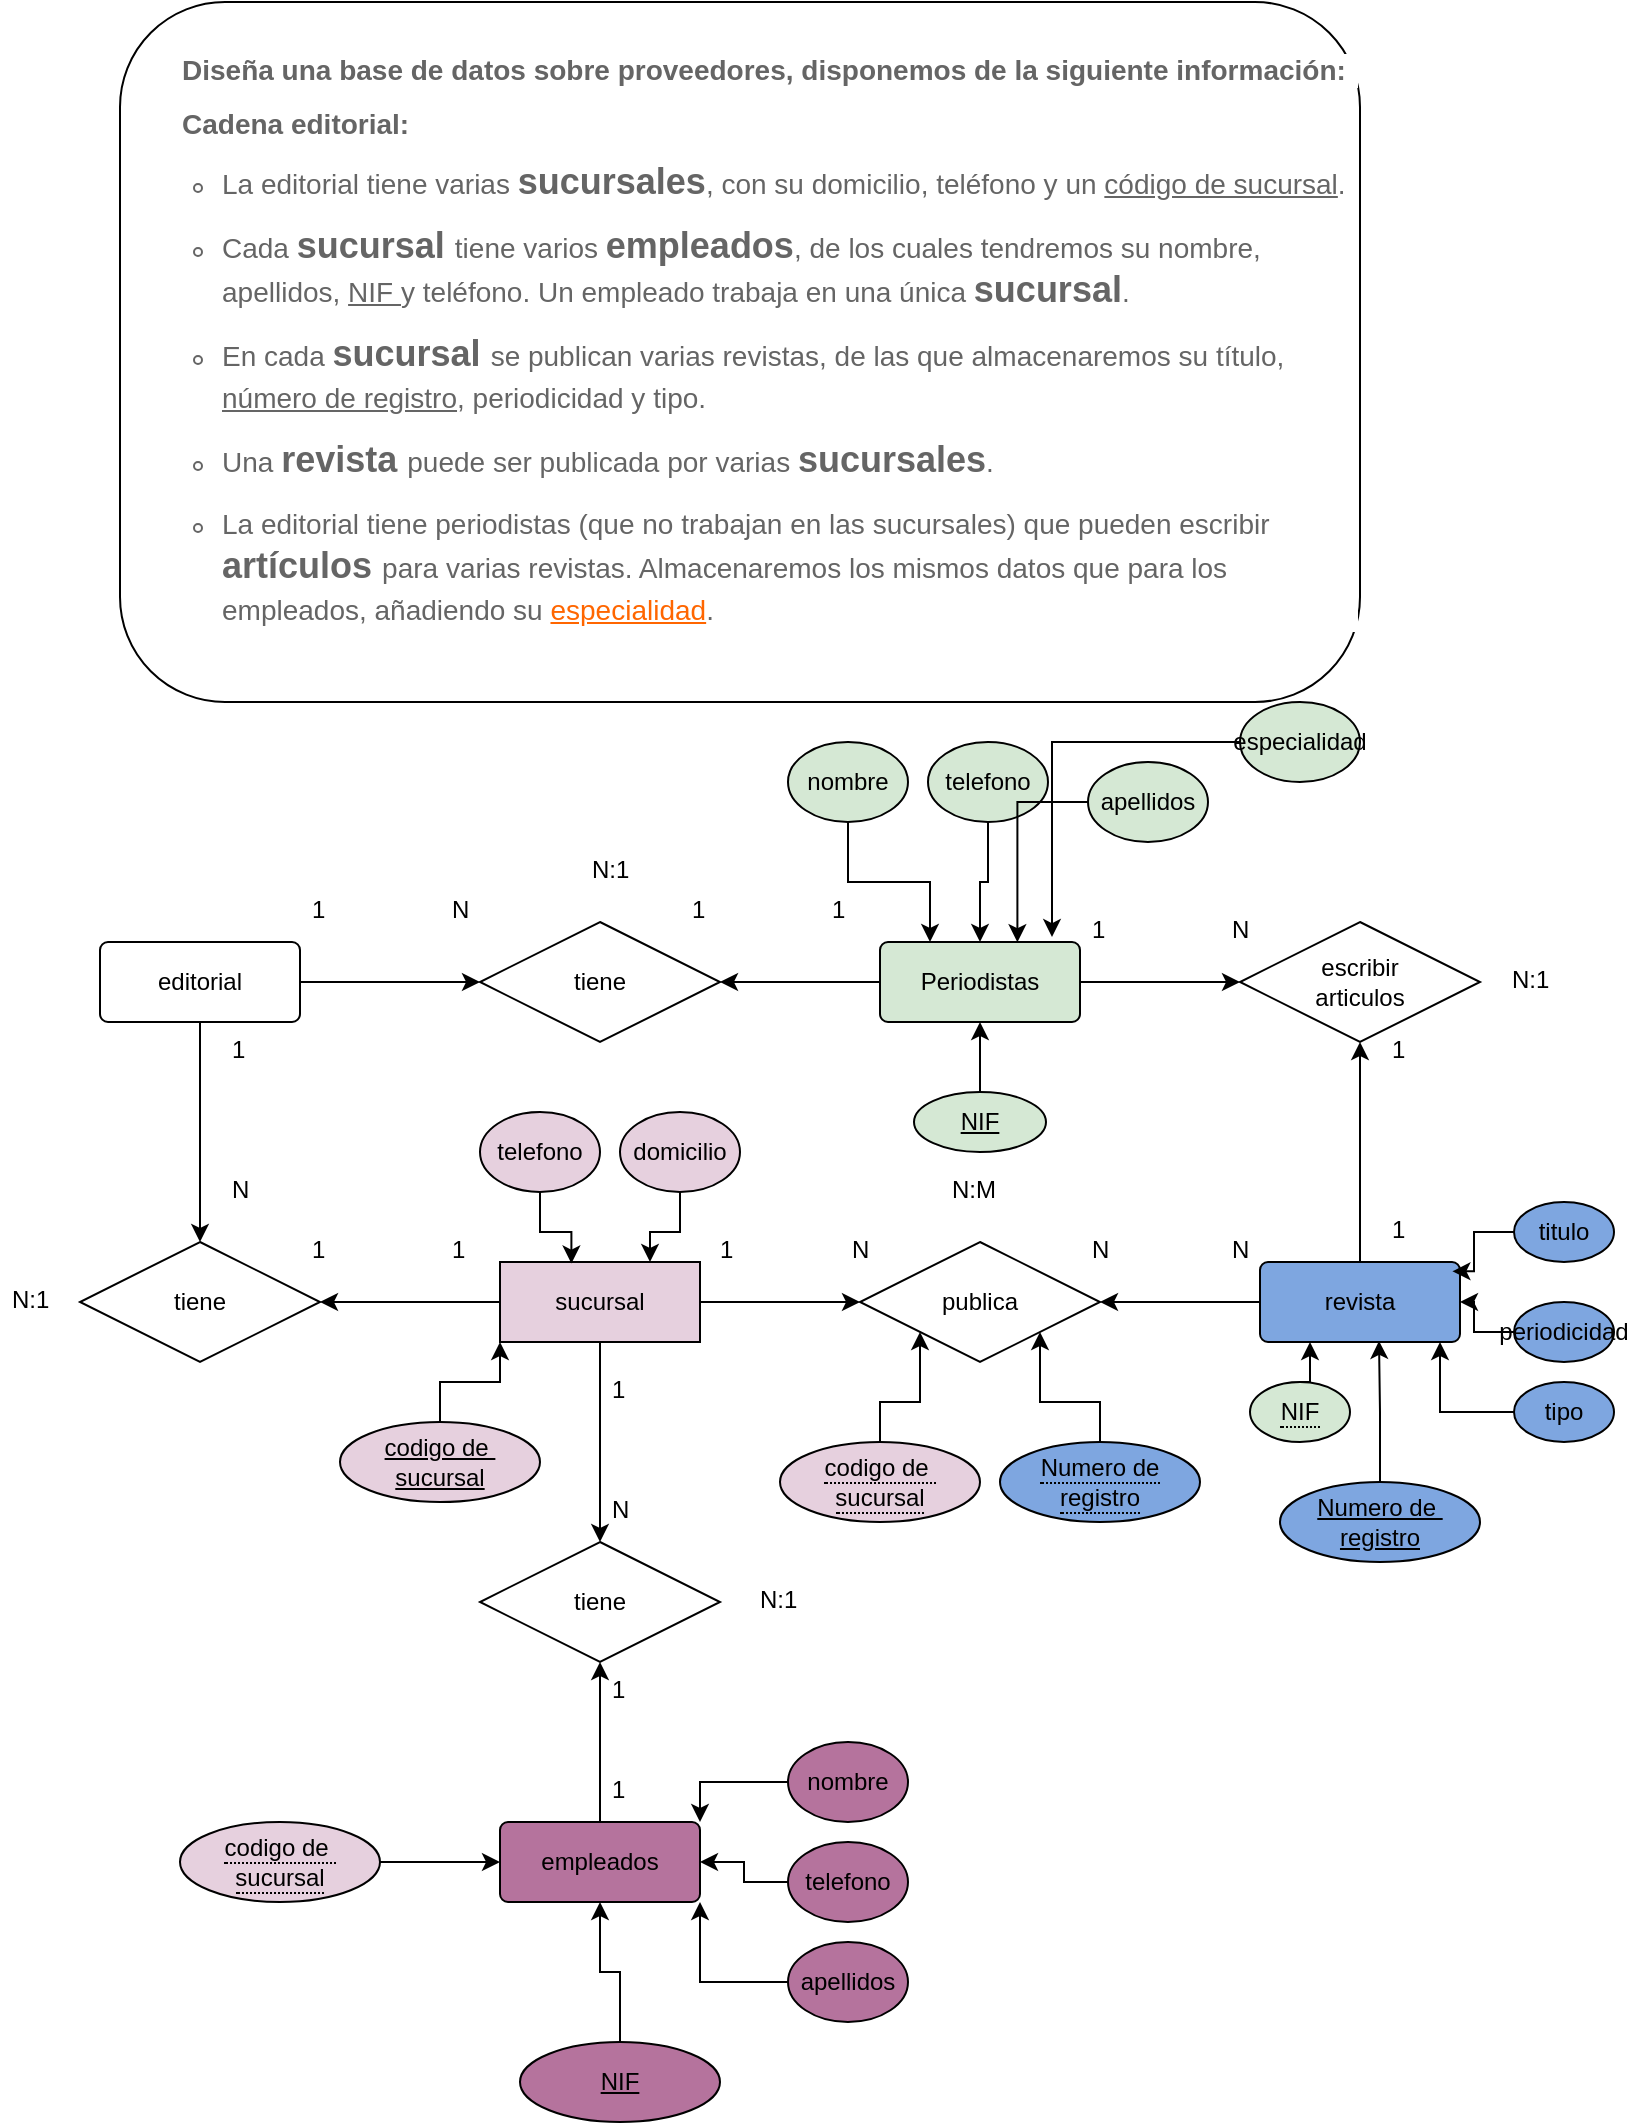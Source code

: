 <mxfile version="21.7.5" type="github">
  <diagram name="Page-1" id="VIYhORaKEfhmIQVhgsaw">
    <mxGraphModel dx="1247" dy="659" grid="1" gridSize="10" guides="1" tooltips="1" connect="1" arrows="1" fold="1" page="1" pageScale="1" pageWidth="827" pageHeight="1169" math="0" shadow="0">
      <root>
        <mxCell id="0" />
        <mxCell id="1" parent="0" />
        <mxCell id="52c86dPeq3qlj9z_Wnzl-1" value="&lt;p style=&quot;margin: 0px 0px 10px 30px; color: rgb(101, 101, 101); font-family: &amp;quot;Source Sans 3&amp;quot;, sans-serif; text-align: left; background-color: rgb(255, 255, 255); font-size: 14px;&quot; dir=&quot;ltr&quot;&gt;&lt;strong&gt;Diseña una base de datos sobre proveedores, disponemos de la siguiente información:&lt;/strong&gt;&lt;/p&gt;&lt;p style=&quot;margin: 0px 0px 10px 30px; color: rgb(101, 101, 101); font-family: &amp;quot;Source Sans 3&amp;quot;, sans-serif; text-align: left; background-color: rgb(255, 255, 255); font-size: 14px;&quot; dir=&quot;ltr&quot;&gt;&lt;/p&gt;&lt;p style=&quot;margin: 0px 0px 10px 30px; color: rgb(101, 101, 101); font-family: &amp;quot;Source Sans 3&amp;quot;, sans-serif; text-align: left; background-color: rgb(255, 255, 255); font-size: 14px;&quot; dir=&quot;ltr&quot;&gt;&lt;strong&gt;Cadena editorial:&lt;/strong&gt;&lt;/p&gt;&lt;ul style=&quot;padding: 0px; margin: 0px 0px 10px 25px; color: rgb(101, 101, 101); font-family: &amp;quot;Source Sans 3&amp;quot;, sans-serif; text-align: left; background-color: rgb(255, 255, 255);&quot; id=&quot;yui_3_17_2_1_1695168816416_113&quot;&gt;&lt;li style=&quot;line-height: 20px; list-style-type: none;&quot; id=&quot;yui_3_17_2_1_1695168816416_112&quot;&gt;&lt;ul style=&quot;padding: 0px; margin: 0px 0px 0px 25px;&quot; id=&quot;yui_3_17_2_1_1695168816416_111&quot;&gt;&lt;li style=&quot;line-height: 20px;&quot; aria-level=&quot;1&quot; dir=&quot;ltr&quot;&gt;&lt;p style=&quot;margin: 0px 0px 10px;&quot; role=&quot;presentation&quot; dir=&quot;ltr&quot;&gt;&lt;span style=&quot;font-size: 14px;&quot;&gt;La editorial tiene varias &lt;/span&gt;&lt;b style=&quot;&quot;&gt;&lt;font style=&quot;font-size: 18px;&quot;&gt;sucursales&lt;/font&gt;&lt;/b&gt;&lt;span style=&quot;font-size: 14px;&quot;&gt;, con su domicilio, teléfono y un &lt;u&gt;código de sucursal&lt;/u&gt;.&lt;/span&gt;&lt;/p&gt;&lt;/li&gt;&lt;li style=&quot;line-height: 20px;&quot; aria-level=&quot;1&quot; dir=&quot;ltr&quot;&gt;&lt;p style=&quot;margin: 0px 0px 10px;&quot; role=&quot;presentation&quot; dir=&quot;ltr&quot;&gt;&lt;span style=&quot;font-size: 14px;&quot;&gt;Cada &lt;/span&gt;&lt;font style=&quot;font-size: 18px;&quot;&gt;&lt;b&gt;sucursal&lt;/b&gt; &lt;/font&gt;&lt;span style=&quot;font-size: 14px;&quot;&gt;tiene varios &lt;/span&gt;&lt;b style=&quot;&quot;&gt;&lt;font style=&quot;font-size: 18px;&quot;&gt;empleados&lt;/font&gt;&lt;/b&gt;&lt;span style=&quot;font-size: 14px;&quot;&gt;, de los cuales tendremos su nombre, apellidos, &lt;u&gt;NIF &lt;/u&gt;y teléfono. Un empleado trabaja en una única &lt;/span&gt;&lt;font style=&quot;font-size: 18px;&quot;&gt;&lt;b&gt;sucursal&lt;/b&gt;&lt;/font&gt;&lt;span style=&quot;font-size: 14px;&quot;&gt;.&lt;/span&gt;&lt;/p&gt;&lt;/li&gt;&lt;li style=&quot;line-height: 20px;&quot; aria-level=&quot;1&quot; dir=&quot;ltr&quot;&gt;&lt;p style=&quot;margin: 0px 0px 10px;&quot; role=&quot;presentation&quot; dir=&quot;ltr&quot;&gt;&lt;span style=&quot;font-size: 14px;&quot;&gt;En cada &lt;/span&gt;&lt;font style=&quot;font-size: 18px;&quot;&gt;&lt;b&gt;sucursal &lt;/b&gt;&lt;/font&gt;&lt;span style=&quot;font-size: 14px;&quot;&gt;se publican varias revistas, de las que almacenaremos su título, &lt;u&gt;número de registro&lt;/u&gt;, periodicidad y tipo.&lt;/span&gt;&lt;/p&gt;&lt;/li&gt;&lt;li style=&quot;line-height: 20px;&quot; aria-level=&quot;1&quot; dir=&quot;ltr&quot;&gt;&lt;p style=&quot;margin: 0px 0px 10px;&quot; role=&quot;presentation&quot; dir=&quot;ltr&quot;&gt;&lt;span style=&quot;font-size: 14px;&quot;&gt;Una &lt;/span&gt;&lt;b style=&quot;&quot;&gt;&lt;font style=&quot;font-size: 18px;&quot;&gt;revista &lt;/font&gt;&lt;/b&gt;&lt;span style=&quot;font-size: 14px;&quot;&gt;puede ser publicada por varias &lt;/span&gt;&lt;font style=&quot;font-size: 18px;&quot;&gt;&lt;b&gt;sucursales&lt;/b&gt;&lt;/font&gt;&lt;span style=&quot;font-size: 14px;&quot;&gt;.&lt;/span&gt;&lt;/p&gt;&lt;/li&gt;&lt;li style=&quot;line-height: 20px;&quot; id=&quot;yui_3_17_2_1_1695168816416_123&quot; aria-level=&quot;1&quot; dir=&quot;ltr&quot;&gt;&lt;p style=&quot;margin: 0px 0px 10px;&quot; id=&quot;yui_3_17_2_1_1695168816416_122&quot; role=&quot;presentation&quot; dir=&quot;ltr&quot;&gt;&lt;span style=&quot;font-size: 14px;&quot;&gt;La editorial tiene periodistas (que no trabajan en las sucursales) que pueden escribir &lt;/span&gt;&lt;b style=&quot;&quot;&gt;&lt;font style=&quot;font-size: 18px;&quot;&gt;artículos &lt;/font&gt;&lt;/b&gt;&lt;span style=&quot;font-size: 14px;&quot;&gt;para varias revistas. Almacenaremos los mismos datos que para los empleados, añadiendo su&amp;nbsp;&lt;/span&gt;&lt;a style=&quot;font-size: 14px; color: rgb(255, 102, 0);&quot; href=&quot;http://187.217.4.141/~edc/moodle/mod/choice/view.php?id=5516&quot; title=&quot;Especialidad&quot; class=&quot;autolink&quot;&gt;especialidad&lt;/a&gt;&lt;span style=&quot;font-size: 14px;&quot;&gt;.&lt;/span&gt;&lt;/p&gt;&lt;/li&gt;&lt;/ul&gt;&lt;/li&gt;&lt;/ul&gt;" style="rounded=1;whiteSpace=wrap;html=1;" vertex="1" parent="1">
          <mxGeometry x="80" y="10" width="620" height="350" as="geometry" />
        </mxCell>
        <mxCell id="52c86dPeq3qlj9z_Wnzl-6" style="edgeStyle=orthogonalEdgeStyle;rounded=0;orthogonalLoop=1;jettySize=auto;html=1;entryX=0.5;entryY=0;entryDx=0;entryDy=0;" edge="1" parent="1" source="52c86dPeq3qlj9z_Wnzl-2" target="52c86dPeq3qlj9z_Wnzl-5">
          <mxGeometry relative="1" as="geometry" />
        </mxCell>
        <mxCell id="52c86dPeq3qlj9z_Wnzl-17" style="edgeStyle=orthogonalEdgeStyle;rounded=0;orthogonalLoop=1;jettySize=auto;html=1;entryX=0;entryY=0.5;entryDx=0;entryDy=0;" edge="1" parent="1" source="52c86dPeq3qlj9z_Wnzl-2" target="52c86dPeq3qlj9z_Wnzl-16">
          <mxGeometry relative="1" as="geometry" />
        </mxCell>
        <mxCell id="52c86dPeq3qlj9z_Wnzl-37" style="edgeStyle=orthogonalEdgeStyle;rounded=0;orthogonalLoop=1;jettySize=auto;html=1;entryX=1;entryY=0.5;entryDx=0;entryDy=0;" edge="1" parent="1" source="52c86dPeq3qlj9z_Wnzl-2" target="52c86dPeq3qlj9z_Wnzl-28">
          <mxGeometry relative="1" as="geometry" />
        </mxCell>
        <mxCell id="52c86dPeq3qlj9z_Wnzl-2" value="sucursal" style="whiteSpace=wrap;html=1;align=center;fillColor=#E6D0DE;" vertex="1" parent="1">
          <mxGeometry x="270" y="640" width="100" height="40" as="geometry" />
        </mxCell>
        <mxCell id="52c86dPeq3qlj9z_Wnzl-20" style="edgeStyle=orthogonalEdgeStyle;rounded=0;orthogonalLoop=1;jettySize=auto;html=1;entryX=1;entryY=0.5;entryDx=0;entryDy=0;" edge="1" parent="1" source="52c86dPeq3qlj9z_Wnzl-3" target="52c86dPeq3qlj9z_Wnzl-16">
          <mxGeometry relative="1" as="geometry" />
        </mxCell>
        <mxCell id="52c86dPeq3qlj9z_Wnzl-76" style="edgeStyle=orthogonalEdgeStyle;rounded=0;orthogonalLoop=1;jettySize=auto;html=1;entryX=0.5;entryY=1;entryDx=0;entryDy=0;" edge="1" parent="1" source="52c86dPeq3qlj9z_Wnzl-3" target="52c86dPeq3qlj9z_Wnzl-74">
          <mxGeometry relative="1" as="geometry" />
        </mxCell>
        <mxCell id="52c86dPeq3qlj9z_Wnzl-3" value="revista" style="rounded=1;arcSize=10;whiteSpace=wrap;html=1;align=center;fillColor=#7EA6E0;" vertex="1" parent="1">
          <mxGeometry x="650" y="640" width="100" height="40" as="geometry" />
        </mxCell>
        <mxCell id="52c86dPeq3qlj9z_Wnzl-14" style="edgeStyle=orthogonalEdgeStyle;rounded=0;orthogonalLoop=1;jettySize=auto;html=1;entryX=0.5;entryY=1;entryDx=0;entryDy=0;" edge="1" parent="1" source="52c86dPeq3qlj9z_Wnzl-4" target="52c86dPeq3qlj9z_Wnzl-5">
          <mxGeometry relative="1" as="geometry" />
        </mxCell>
        <mxCell id="52c86dPeq3qlj9z_Wnzl-4" value="empleados" style="rounded=1;arcSize=10;whiteSpace=wrap;html=1;align=center;fillColor=#B5739D;" vertex="1" parent="1">
          <mxGeometry x="270" y="920" width="100" height="40" as="geometry" />
        </mxCell>
        <mxCell id="52c86dPeq3qlj9z_Wnzl-5" value="tiene" style="shape=rhombus;perimeter=rhombusPerimeter;whiteSpace=wrap;html=1;align=center;" vertex="1" parent="1">
          <mxGeometry x="260" y="780" width="120" height="60" as="geometry" />
        </mxCell>
        <mxCell id="52c86dPeq3qlj9z_Wnzl-7" value="1" style="text;strokeColor=none;fillColor=none;spacingLeft=4;spacingRight=4;overflow=hidden;rotatable=0;points=[[0,0.5],[1,0.5]];portConstraint=eastwest;fontSize=12;whiteSpace=wrap;html=1;" vertex="1" parent="1">
          <mxGeometry x="320" y="890" width="40" height="30" as="geometry" />
        </mxCell>
        <mxCell id="52c86dPeq3qlj9z_Wnzl-8" value="N" style="text;strokeColor=none;fillColor=none;spacingLeft=4;spacingRight=4;overflow=hidden;rotatable=0;points=[[0,0.5],[1,0.5]];portConstraint=eastwest;fontSize=12;whiteSpace=wrap;html=1;" vertex="1" parent="1">
          <mxGeometry x="320" y="750" width="40" height="30" as="geometry" />
        </mxCell>
        <mxCell id="52c86dPeq3qlj9z_Wnzl-10" value="1" style="text;strokeColor=none;fillColor=none;spacingLeft=4;spacingRight=4;overflow=hidden;rotatable=0;points=[[0,0.5],[1,0.5]];portConstraint=eastwest;fontSize=12;whiteSpace=wrap;html=1;" vertex="1" parent="1">
          <mxGeometry x="320" y="690" width="40" height="30" as="geometry" />
        </mxCell>
        <mxCell id="52c86dPeq3qlj9z_Wnzl-11" value="N" style="text;strokeColor=none;fillColor=none;spacingLeft=4;spacingRight=4;overflow=hidden;rotatable=0;points=[[0,0.5],[1,0.5]];portConstraint=eastwest;fontSize=12;whiteSpace=wrap;html=1;" vertex="1" parent="1">
          <mxGeometry x="560" y="620" width="40" height="30" as="geometry" />
        </mxCell>
        <mxCell id="52c86dPeq3qlj9z_Wnzl-13" value="1" style="text;strokeColor=none;fillColor=none;spacingLeft=4;spacingRight=4;overflow=hidden;rotatable=0;points=[[0,0.5],[1,0.5]];portConstraint=eastwest;fontSize=12;whiteSpace=wrap;html=1;" vertex="1" parent="1">
          <mxGeometry x="170" y="450" width="40" height="30" as="geometry" />
        </mxCell>
        <mxCell id="52c86dPeq3qlj9z_Wnzl-15" value="1" style="text;strokeColor=none;fillColor=none;spacingLeft=4;spacingRight=4;overflow=hidden;rotatable=0;points=[[0,0.5],[1,0.5]];portConstraint=eastwest;fontSize=12;whiteSpace=wrap;html=1;" vertex="1" parent="1">
          <mxGeometry x="320" y="840" width="40" height="30" as="geometry" />
        </mxCell>
        <mxCell id="52c86dPeq3qlj9z_Wnzl-16" value="publica" style="shape=rhombus;perimeter=rhombusPerimeter;whiteSpace=wrap;html=1;align=center;" vertex="1" parent="1">
          <mxGeometry x="450" y="630" width="120" height="60" as="geometry" />
        </mxCell>
        <mxCell id="52c86dPeq3qlj9z_Wnzl-18" value="1" style="text;strokeColor=none;fillColor=none;spacingLeft=4;spacingRight=4;overflow=hidden;rotatable=0;points=[[0,0.5],[1,0.5]];portConstraint=eastwest;fontSize=12;whiteSpace=wrap;html=1;" vertex="1" parent="1">
          <mxGeometry x="374" y="620" width="40" height="30" as="geometry" />
        </mxCell>
        <mxCell id="52c86dPeq3qlj9z_Wnzl-19" value="N" style="text;strokeColor=none;fillColor=none;spacingLeft=4;spacingRight=4;overflow=hidden;rotatable=0;points=[[0,0.5],[1,0.5]];portConstraint=eastwest;fontSize=12;whiteSpace=wrap;html=1;" vertex="1" parent="1">
          <mxGeometry x="440" y="620" width="40" height="30" as="geometry" />
        </mxCell>
        <mxCell id="52c86dPeq3qlj9z_Wnzl-21" value="1" style="text;strokeColor=none;fillColor=none;spacingLeft=4;spacingRight=4;overflow=hidden;rotatable=0;points=[[0,0.5],[1,0.5]];portConstraint=eastwest;fontSize=12;whiteSpace=wrap;html=1;" vertex="1" parent="1">
          <mxGeometry x="710" y="520" width="40" height="30" as="geometry" />
        </mxCell>
        <mxCell id="52c86dPeq3qlj9z_Wnzl-25" value="N" style="text;strokeColor=none;fillColor=none;spacingLeft=4;spacingRight=4;overflow=hidden;rotatable=0;points=[[0,0.5],[1,0.5]];portConstraint=eastwest;fontSize=12;whiteSpace=wrap;html=1;" vertex="1" parent="1">
          <mxGeometry x="630" y="620" width="40" height="30" as="geometry" />
        </mxCell>
        <mxCell id="52c86dPeq3qlj9z_Wnzl-30" style="edgeStyle=orthogonalEdgeStyle;rounded=0;orthogonalLoop=1;jettySize=auto;html=1;entryX=0;entryY=0.5;entryDx=0;entryDy=0;" edge="1" parent="1" source="52c86dPeq3qlj9z_Wnzl-27" target="52c86dPeq3qlj9z_Wnzl-29">
          <mxGeometry relative="1" as="geometry" />
        </mxCell>
        <mxCell id="52c86dPeq3qlj9z_Wnzl-33" style="edgeStyle=orthogonalEdgeStyle;rounded=0;orthogonalLoop=1;jettySize=auto;html=1;entryX=0.5;entryY=0;entryDx=0;entryDy=0;" edge="1" parent="1" source="52c86dPeq3qlj9z_Wnzl-27" target="52c86dPeq3qlj9z_Wnzl-28">
          <mxGeometry relative="1" as="geometry" />
        </mxCell>
        <mxCell id="52c86dPeq3qlj9z_Wnzl-27" value="editorial" style="rounded=1;arcSize=10;whiteSpace=wrap;html=1;align=center;" vertex="1" parent="1">
          <mxGeometry x="70" y="480" width="100" height="40" as="geometry" />
        </mxCell>
        <mxCell id="52c86dPeq3qlj9z_Wnzl-28" value="tiene" style="shape=rhombus;perimeter=rhombusPerimeter;whiteSpace=wrap;html=1;align=center;" vertex="1" parent="1">
          <mxGeometry x="60" y="630" width="120" height="60" as="geometry" />
        </mxCell>
        <mxCell id="52c86dPeq3qlj9z_Wnzl-29" value="tiene" style="shape=rhombus;perimeter=rhombusPerimeter;whiteSpace=wrap;html=1;align=center;" vertex="1" parent="1">
          <mxGeometry x="260" y="470" width="120" height="60" as="geometry" />
        </mxCell>
        <mxCell id="52c86dPeq3qlj9z_Wnzl-34" value="1" style="text;strokeColor=none;fillColor=none;spacingLeft=4;spacingRight=4;overflow=hidden;rotatable=0;points=[[0,0.5],[1,0.5]];portConstraint=eastwest;fontSize=12;whiteSpace=wrap;html=1;" vertex="1" parent="1">
          <mxGeometry x="710" y="610" width="40" height="30" as="geometry" />
        </mxCell>
        <mxCell id="52c86dPeq3qlj9z_Wnzl-35" value="1" style="text;strokeColor=none;fillColor=none;spacingLeft=4;spacingRight=4;overflow=hidden;rotatable=0;points=[[0,0.5],[1,0.5]];portConstraint=eastwest;fontSize=12;whiteSpace=wrap;html=1;" vertex="1" parent="1">
          <mxGeometry x="130" y="520" width="40" height="30" as="geometry" />
        </mxCell>
        <mxCell id="52c86dPeq3qlj9z_Wnzl-36" value="N" style="text;strokeColor=none;fillColor=none;spacingLeft=4;spacingRight=4;overflow=hidden;rotatable=0;points=[[0,0.5],[1,0.5]];portConstraint=eastwest;fontSize=12;whiteSpace=wrap;html=1;" vertex="1" parent="1">
          <mxGeometry x="130" y="590" width="40" height="30" as="geometry" />
        </mxCell>
        <mxCell id="52c86dPeq3qlj9z_Wnzl-38" value="1" style="text;strokeColor=none;fillColor=none;spacingLeft=4;spacingRight=4;overflow=hidden;rotatable=0;points=[[0,0.5],[1,0.5]];portConstraint=eastwest;fontSize=12;whiteSpace=wrap;html=1;" vertex="1" parent="1">
          <mxGeometry x="240" y="620" width="40" height="30" as="geometry" />
        </mxCell>
        <mxCell id="52c86dPeq3qlj9z_Wnzl-40" value="1" style="text;strokeColor=none;fillColor=none;spacingLeft=4;spacingRight=4;overflow=hidden;rotatable=0;points=[[0,0.5],[1,0.5]];portConstraint=eastwest;fontSize=12;whiteSpace=wrap;html=1;" vertex="1" parent="1">
          <mxGeometry x="170" y="620" width="40" height="30" as="geometry" />
        </mxCell>
        <mxCell id="52c86dPeq3qlj9z_Wnzl-45" style="edgeStyle=orthogonalEdgeStyle;rounded=0;orthogonalLoop=1;jettySize=auto;html=1;entryX=1;entryY=0.5;entryDx=0;entryDy=0;" edge="1" parent="1" source="52c86dPeq3qlj9z_Wnzl-41" target="52c86dPeq3qlj9z_Wnzl-29">
          <mxGeometry relative="1" as="geometry" />
        </mxCell>
        <mxCell id="52c86dPeq3qlj9z_Wnzl-78" style="edgeStyle=orthogonalEdgeStyle;rounded=0;orthogonalLoop=1;jettySize=auto;html=1;entryX=0;entryY=0.5;entryDx=0;entryDy=0;" edge="1" parent="1" source="52c86dPeq3qlj9z_Wnzl-41" target="52c86dPeq3qlj9z_Wnzl-74">
          <mxGeometry relative="1" as="geometry" />
        </mxCell>
        <mxCell id="52c86dPeq3qlj9z_Wnzl-41" value="Periodistas" style="rounded=1;arcSize=10;whiteSpace=wrap;html=1;align=center;fillColor=#D5E8D4;" vertex="1" parent="1">
          <mxGeometry x="460" y="480" width="100" height="40" as="geometry" />
        </mxCell>
        <mxCell id="52c86dPeq3qlj9z_Wnzl-43" value="N" style="text;strokeColor=none;fillColor=none;spacingLeft=4;spacingRight=4;overflow=hidden;rotatable=0;points=[[0,0.5],[1,0.5]];portConstraint=eastwest;fontSize=12;whiteSpace=wrap;html=1;" vertex="1" parent="1">
          <mxGeometry x="240" y="450" width="40" height="30" as="geometry" />
        </mxCell>
        <mxCell id="52c86dPeq3qlj9z_Wnzl-44" value="1" style="text;strokeColor=none;fillColor=none;spacingLeft=4;spacingRight=4;overflow=hidden;rotatable=0;points=[[0,0.5],[1,0.5]];portConstraint=eastwest;fontSize=12;whiteSpace=wrap;html=1;" vertex="1" parent="1">
          <mxGeometry x="430" y="450" width="40" height="30" as="geometry" />
        </mxCell>
        <mxCell id="52c86dPeq3qlj9z_Wnzl-46" value="1" style="text;strokeColor=none;fillColor=none;spacingLeft=4;spacingRight=4;overflow=hidden;rotatable=0;points=[[0,0.5],[1,0.5]];portConstraint=eastwest;fontSize=12;whiteSpace=wrap;html=1;" vertex="1" parent="1">
          <mxGeometry x="360" y="450" width="40" height="30" as="geometry" />
        </mxCell>
        <mxCell id="52c86dPeq3qlj9z_Wnzl-53" style="edgeStyle=orthogonalEdgeStyle;rounded=0;orthogonalLoop=1;jettySize=auto;html=1;entryX=0.595;entryY=0.987;entryDx=0;entryDy=0;entryPerimeter=0;" edge="1" parent="1" source="52c86dPeq3qlj9z_Wnzl-49" target="52c86dPeq3qlj9z_Wnzl-3">
          <mxGeometry relative="1" as="geometry" />
        </mxCell>
        <mxCell id="52c86dPeq3qlj9z_Wnzl-49" value="Numero de&amp;nbsp;&lt;br&gt;registro" style="ellipse;whiteSpace=wrap;html=1;align=center;fontStyle=4;fillColor=#7EA6E0;" vertex="1" parent="1">
          <mxGeometry x="660" y="750" width="100" height="40" as="geometry" />
        </mxCell>
        <mxCell id="52c86dPeq3qlj9z_Wnzl-52" style="edgeStyle=orthogonalEdgeStyle;rounded=0;orthogonalLoop=1;jettySize=auto;html=1;entryX=0;entryY=1;entryDx=0;entryDy=0;" edge="1" parent="1" source="52c86dPeq3qlj9z_Wnzl-50" target="52c86dPeq3qlj9z_Wnzl-2">
          <mxGeometry relative="1" as="geometry" />
        </mxCell>
        <mxCell id="52c86dPeq3qlj9z_Wnzl-50" value="codigo de&amp;nbsp;&lt;br&gt;sucursal" style="ellipse;whiteSpace=wrap;html=1;align=center;fontStyle=4;fillColor=#E6D0DE;" vertex="1" parent="1">
          <mxGeometry x="190" y="720" width="100" height="40" as="geometry" />
        </mxCell>
        <mxCell id="52c86dPeq3qlj9z_Wnzl-54" style="edgeStyle=orthogonalEdgeStyle;rounded=0;orthogonalLoop=1;jettySize=auto;html=1;" edge="1" parent="1" source="52c86dPeq3qlj9z_Wnzl-51" target="52c86dPeq3qlj9z_Wnzl-4">
          <mxGeometry relative="1" as="geometry" />
        </mxCell>
        <mxCell id="52c86dPeq3qlj9z_Wnzl-51" value="NIF" style="ellipse;whiteSpace=wrap;html=1;align=center;fontStyle=4;fillColor=#B5739D;" vertex="1" parent="1">
          <mxGeometry x="280" y="1030" width="100" height="40" as="geometry" />
        </mxCell>
        <mxCell id="52c86dPeq3qlj9z_Wnzl-55" value="N:1" style="text;strokeColor=none;fillColor=none;spacingLeft=4;spacingRight=4;overflow=hidden;rotatable=0;points=[[0,0.5],[1,0.5]];portConstraint=eastwest;fontSize=12;whiteSpace=wrap;html=1;" vertex="1" parent="1">
          <mxGeometry x="20" y="645" width="40" height="30" as="geometry" />
        </mxCell>
        <mxCell id="52c86dPeq3qlj9z_Wnzl-56" value="N:1" style="text;strokeColor=none;fillColor=none;spacingLeft=4;spacingRight=4;overflow=hidden;rotatable=0;points=[[0,0.5],[1,0.5]];portConstraint=eastwest;fontSize=12;whiteSpace=wrap;html=1;" vertex="1" parent="1">
          <mxGeometry x="310" y="430" width="40" height="30" as="geometry" />
        </mxCell>
        <mxCell id="52c86dPeq3qlj9z_Wnzl-57" value="N:M" style="text;strokeColor=none;fillColor=none;spacingLeft=4;spacingRight=4;overflow=hidden;rotatable=0;points=[[0,0.5],[1,0.5]];portConstraint=eastwest;fontSize=12;whiteSpace=wrap;html=1;" vertex="1" parent="1">
          <mxGeometry x="490" y="590" width="40" height="30" as="geometry" />
        </mxCell>
        <mxCell id="52c86dPeq3qlj9z_Wnzl-58" value="N:1" style="text;strokeColor=none;fillColor=none;spacingLeft=4;spacingRight=4;overflow=hidden;rotatable=0;points=[[0,0.5],[1,0.5]];portConstraint=eastwest;fontSize=12;whiteSpace=wrap;html=1;" vertex="1" parent="1">
          <mxGeometry x="394" y="795" width="40" height="30" as="geometry" />
        </mxCell>
        <mxCell id="52c86dPeq3qlj9z_Wnzl-63" style="edgeStyle=orthogonalEdgeStyle;rounded=0;orthogonalLoop=1;jettySize=auto;html=1;entryX=0;entryY=1;entryDx=0;entryDy=0;" edge="1" parent="1" source="52c86dPeq3qlj9z_Wnzl-59" target="52c86dPeq3qlj9z_Wnzl-16">
          <mxGeometry relative="1" as="geometry" />
        </mxCell>
        <mxCell id="52c86dPeq3qlj9z_Wnzl-59" value="&lt;span style=&quot;border-bottom: 1px dotted&quot;&gt;codigo de&amp;nbsp;&lt;br&gt;sucursal&lt;br&gt;&lt;/span&gt;" style="ellipse;whiteSpace=wrap;html=1;align=center;fillColor=#E6D0DE;" vertex="1" parent="1">
          <mxGeometry x="410" y="730" width="100" height="40" as="geometry" />
        </mxCell>
        <mxCell id="52c86dPeq3qlj9z_Wnzl-62" style="edgeStyle=orthogonalEdgeStyle;rounded=0;orthogonalLoop=1;jettySize=auto;html=1;entryX=1;entryY=1;entryDx=0;entryDy=0;" edge="1" parent="1" source="52c86dPeq3qlj9z_Wnzl-60" target="52c86dPeq3qlj9z_Wnzl-16">
          <mxGeometry relative="1" as="geometry" />
        </mxCell>
        <mxCell id="52c86dPeq3qlj9z_Wnzl-60" value="&lt;span style=&quot;border-bottom: 1px dotted&quot;&gt;Numero de registro&lt;br&gt;&lt;/span&gt;" style="ellipse;whiteSpace=wrap;html=1;align=center;fillColor=#7EA6E0;" vertex="1" parent="1">
          <mxGeometry x="520" y="730" width="100" height="40" as="geometry" />
        </mxCell>
        <mxCell id="52c86dPeq3qlj9z_Wnzl-65" style="edgeStyle=orthogonalEdgeStyle;rounded=0;orthogonalLoop=1;jettySize=auto;html=1;entryX=0;entryY=0.5;entryDx=0;entryDy=0;" edge="1" parent="1" source="52c86dPeq3qlj9z_Wnzl-64" target="52c86dPeq3qlj9z_Wnzl-4">
          <mxGeometry relative="1" as="geometry" />
        </mxCell>
        <mxCell id="52c86dPeq3qlj9z_Wnzl-64" value="&lt;span style=&quot;border-bottom: 1px dotted&quot;&gt;codigo de&amp;nbsp;&lt;br&gt;sucursal&lt;br&gt;&lt;/span&gt;" style="ellipse;whiteSpace=wrap;html=1;align=center;fillColor=#E6D0DE;" vertex="1" parent="1">
          <mxGeometry x="110" y="920" width="100" height="40" as="geometry" />
        </mxCell>
        <mxCell id="52c86dPeq3qlj9z_Wnzl-71" value="1" style="text;strokeColor=none;fillColor=none;spacingLeft=4;spacingRight=4;overflow=hidden;rotatable=0;points=[[0,0.5],[1,0.5]];portConstraint=eastwest;fontSize=12;whiteSpace=wrap;html=1;" vertex="1" parent="1">
          <mxGeometry x="560" y="460" width="40" height="30" as="geometry" />
        </mxCell>
        <mxCell id="52c86dPeq3qlj9z_Wnzl-72" value="N" style="text;strokeColor=none;fillColor=none;spacingLeft=4;spacingRight=4;overflow=hidden;rotatable=0;points=[[0,0.5],[1,0.5]];portConstraint=eastwest;fontSize=12;whiteSpace=wrap;html=1;" vertex="1" parent="1">
          <mxGeometry x="630" y="460" width="40" height="30" as="geometry" />
        </mxCell>
        <mxCell id="52c86dPeq3qlj9z_Wnzl-74" value="escribir&lt;br&gt;articulos" style="shape=rhombus;perimeter=rhombusPerimeter;whiteSpace=wrap;html=1;align=center;" vertex="1" parent="1">
          <mxGeometry x="640" y="470" width="120" height="60" as="geometry" />
        </mxCell>
        <mxCell id="52c86dPeq3qlj9z_Wnzl-79" value="N:1" style="text;strokeColor=none;fillColor=none;spacingLeft=4;spacingRight=4;overflow=hidden;rotatable=0;points=[[0,0.5],[1,0.5]];portConstraint=eastwest;fontSize=12;whiteSpace=wrap;html=1;" vertex="1" parent="1">
          <mxGeometry x="770" y="485" width="40" height="30" as="geometry" />
        </mxCell>
        <mxCell id="52c86dPeq3qlj9z_Wnzl-87" style="edgeStyle=orthogonalEdgeStyle;rounded=0;orthogonalLoop=1;jettySize=auto;html=1;entryX=0.75;entryY=0;entryDx=0;entryDy=0;" edge="1" parent="1" source="52c86dPeq3qlj9z_Wnzl-80" target="52c86dPeq3qlj9z_Wnzl-2">
          <mxGeometry relative="1" as="geometry" />
        </mxCell>
        <mxCell id="52c86dPeq3qlj9z_Wnzl-80" value="domicilio" style="ellipse;whiteSpace=wrap;html=1;align=center;fillColor=#E6D0DE;" vertex="1" parent="1">
          <mxGeometry x="330" y="565" width="60" height="40" as="geometry" />
        </mxCell>
        <mxCell id="52c86dPeq3qlj9z_Wnzl-86" style="edgeStyle=orthogonalEdgeStyle;rounded=0;orthogonalLoop=1;jettySize=auto;html=1;entryX=0.357;entryY=0.019;entryDx=0;entryDy=0;entryPerimeter=0;" edge="1" parent="1" source="52c86dPeq3qlj9z_Wnzl-81" target="52c86dPeq3qlj9z_Wnzl-2">
          <mxGeometry relative="1" as="geometry" />
        </mxCell>
        <mxCell id="52c86dPeq3qlj9z_Wnzl-81" value="telefono" style="ellipse;whiteSpace=wrap;html=1;align=center;fillColor=#E6D0DE;" vertex="1" parent="1">
          <mxGeometry x="260" y="565" width="60" height="40" as="geometry" />
        </mxCell>
        <mxCell id="52c86dPeq3qlj9z_Wnzl-90" style="edgeStyle=orthogonalEdgeStyle;rounded=0;orthogonalLoop=1;jettySize=auto;html=1;" edge="1" parent="1" source="52c86dPeq3qlj9z_Wnzl-83" target="52c86dPeq3qlj9z_Wnzl-4">
          <mxGeometry relative="1" as="geometry" />
        </mxCell>
        <mxCell id="52c86dPeq3qlj9z_Wnzl-83" value="telefono" style="ellipse;whiteSpace=wrap;html=1;align=center;fillColor=#B5739D;" vertex="1" parent="1">
          <mxGeometry x="414" y="930" width="60" height="40" as="geometry" />
        </mxCell>
        <mxCell id="52c86dPeq3qlj9z_Wnzl-88" style="edgeStyle=orthogonalEdgeStyle;rounded=0;orthogonalLoop=1;jettySize=auto;html=1;entryX=1;entryY=0;entryDx=0;entryDy=0;" edge="1" parent="1" source="52c86dPeq3qlj9z_Wnzl-84" target="52c86dPeq3qlj9z_Wnzl-4">
          <mxGeometry relative="1" as="geometry" />
        </mxCell>
        <mxCell id="52c86dPeq3qlj9z_Wnzl-84" value="nombre" style="ellipse;whiteSpace=wrap;html=1;align=center;fillColor=#B5739D;" vertex="1" parent="1">
          <mxGeometry x="414" y="880" width="60" height="40" as="geometry" />
        </mxCell>
        <mxCell id="52c86dPeq3qlj9z_Wnzl-89" style="edgeStyle=orthogonalEdgeStyle;rounded=0;orthogonalLoop=1;jettySize=auto;html=1;entryX=1;entryY=1;entryDx=0;entryDy=0;" edge="1" parent="1" source="52c86dPeq3qlj9z_Wnzl-85" target="52c86dPeq3qlj9z_Wnzl-4">
          <mxGeometry relative="1" as="geometry" />
        </mxCell>
        <mxCell id="52c86dPeq3qlj9z_Wnzl-85" value="apellidos" style="ellipse;whiteSpace=wrap;html=1;align=center;fillColor=#B5739D;" vertex="1" parent="1">
          <mxGeometry x="414" y="980" width="60" height="40" as="geometry" />
        </mxCell>
        <mxCell id="52c86dPeq3qlj9z_Wnzl-99" style="edgeStyle=orthogonalEdgeStyle;rounded=0;orthogonalLoop=1;jettySize=auto;html=1;entryX=0.962;entryY=0.116;entryDx=0;entryDy=0;entryPerimeter=0;" edge="1" parent="1" source="52c86dPeq3qlj9z_Wnzl-91" target="52c86dPeq3qlj9z_Wnzl-3">
          <mxGeometry relative="1" as="geometry" />
        </mxCell>
        <mxCell id="52c86dPeq3qlj9z_Wnzl-91" value="titulo" style="ellipse;whiteSpace=wrap;html=1;align=center;fillColor=#7EA6E0;" vertex="1" parent="1">
          <mxGeometry x="777" y="610" width="50" height="30" as="geometry" />
        </mxCell>
        <mxCell id="52c86dPeq3qlj9z_Wnzl-101" style="edgeStyle=orthogonalEdgeStyle;rounded=0;orthogonalLoop=1;jettySize=auto;html=1;" edge="1" parent="1" source="52c86dPeq3qlj9z_Wnzl-92" target="52c86dPeq3qlj9z_Wnzl-3">
          <mxGeometry relative="1" as="geometry" />
        </mxCell>
        <mxCell id="52c86dPeq3qlj9z_Wnzl-92" value="periodicidad" style="ellipse;whiteSpace=wrap;html=1;align=center;fillColor=#7EA6E0;" vertex="1" parent="1">
          <mxGeometry x="777" y="660" width="50" height="30" as="geometry" />
        </mxCell>
        <mxCell id="52c86dPeq3qlj9z_Wnzl-97" style="edgeStyle=orthogonalEdgeStyle;rounded=0;orthogonalLoop=1;jettySize=auto;html=1;entryX=0.9;entryY=1;entryDx=0;entryDy=0;entryPerimeter=0;" edge="1" parent="1" source="52c86dPeq3qlj9z_Wnzl-95" target="52c86dPeq3qlj9z_Wnzl-3">
          <mxGeometry relative="1" as="geometry" />
        </mxCell>
        <mxCell id="52c86dPeq3qlj9z_Wnzl-95" value="tipo" style="ellipse;whiteSpace=wrap;html=1;align=center;fillColor=#7EA6E0;" vertex="1" parent="1">
          <mxGeometry x="777" y="700" width="50" height="30" as="geometry" />
        </mxCell>
        <mxCell id="52c86dPeq3qlj9z_Wnzl-110" style="edgeStyle=orthogonalEdgeStyle;rounded=0;orthogonalLoop=1;jettySize=auto;html=1;entryX=0.5;entryY=0;entryDx=0;entryDy=0;" edge="1" parent="1" source="52c86dPeq3qlj9z_Wnzl-106" target="52c86dPeq3qlj9z_Wnzl-41">
          <mxGeometry relative="1" as="geometry" />
        </mxCell>
        <mxCell id="52c86dPeq3qlj9z_Wnzl-106" value="telefono" style="ellipse;whiteSpace=wrap;html=1;align=center;fillColor=#D5E8D4;" vertex="1" parent="1">
          <mxGeometry x="484" y="380" width="60" height="40" as="geometry" />
        </mxCell>
        <mxCell id="52c86dPeq3qlj9z_Wnzl-109" style="edgeStyle=orthogonalEdgeStyle;rounded=0;orthogonalLoop=1;jettySize=auto;html=1;entryX=0.25;entryY=0;entryDx=0;entryDy=0;" edge="1" parent="1" source="52c86dPeq3qlj9z_Wnzl-107" target="52c86dPeq3qlj9z_Wnzl-41">
          <mxGeometry relative="1" as="geometry" />
        </mxCell>
        <mxCell id="52c86dPeq3qlj9z_Wnzl-107" value="nombre" style="ellipse;whiteSpace=wrap;html=1;align=center;fillColor=#D5E8D4;" vertex="1" parent="1">
          <mxGeometry x="414" y="380" width="60" height="40" as="geometry" />
        </mxCell>
        <mxCell id="52c86dPeq3qlj9z_Wnzl-111" style="edgeStyle=orthogonalEdgeStyle;rounded=0;orthogonalLoop=1;jettySize=auto;html=1;entryX=0.86;entryY=-0.062;entryDx=0;entryDy=0;entryPerimeter=0;" edge="1" parent="1" source="52c86dPeq3qlj9z_Wnzl-108" target="52c86dPeq3qlj9z_Wnzl-41">
          <mxGeometry relative="1" as="geometry" />
        </mxCell>
        <mxCell id="52c86dPeq3qlj9z_Wnzl-108" value="especialidad" style="ellipse;whiteSpace=wrap;html=1;align=center;fillColor=#D5E8D4;" vertex="1" parent="1">
          <mxGeometry x="640" y="360" width="60" height="40" as="geometry" />
        </mxCell>
        <mxCell id="52c86dPeq3qlj9z_Wnzl-113" style="edgeStyle=orthogonalEdgeStyle;rounded=0;orthogonalLoop=1;jettySize=auto;html=1;entryX=0.5;entryY=1;entryDx=0;entryDy=0;" edge="1" parent="1" source="52c86dPeq3qlj9z_Wnzl-112" target="52c86dPeq3qlj9z_Wnzl-41">
          <mxGeometry relative="1" as="geometry" />
        </mxCell>
        <mxCell id="52c86dPeq3qlj9z_Wnzl-112" value="NIF" style="ellipse;whiteSpace=wrap;html=1;align=center;fontStyle=4;fillColor=#D5E8D4;" vertex="1" parent="1">
          <mxGeometry x="477" y="555" width="66" height="30" as="geometry" />
        </mxCell>
        <mxCell id="52c86dPeq3qlj9z_Wnzl-115" style="edgeStyle=orthogonalEdgeStyle;rounded=0;orthogonalLoop=1;jettySize=auto;html=1;entryX=0.687;entryY=0.003;entryDx=0;entryDy=0;entryPerimeter=0;" edge="1" parent="1" source="52c86dPeq3qlj9z_Wnzl-114" target="52c86dPeq3qlj9z_Wnzl-41">
          <mxGeometry relative="1" as="geometry" />
        </mxCell>
        <mxCell id="52c86dPeq3qlj9z_Wnzl-114" value="apellidos" style="ellipse;whiteSpace=wrap;html=1;align=center;fillColor=#D5E8D4;" vertex="1" parent="1">
          <mxGeometry x="564" y="390" width="60" height="40" as="geometry" />
        </mxCell>
        <mxCell id="52c86dPeq3qlj9z_Wnzl-120" style="edgeStyle=orthogonalEdgeStyle;rounded=0;orthogonalLoop=1;jettySize=auto;html=1;exitX=0.5;exitY=0;exitDx=0;exitDy=0;entryX=0.25;entryY=1;entryDx=0;entryDy=0;" edge="1" parent="1" source="52c86dPeq3qlj9z_Wnzl-118" target="52c86dPeq3qlj9z_Wnzl-3">
          <mxGeometry relative="1" as="geometry" />
        </mxCell>
        <mxCell id="52c86dPeq3qlj9z_Wnzl-118" value="&lt;span style=&quot;border-bottom: 1px dotted&quot;&gt;NIF&lt;/span&gt;" style="ellipse;whiteSpace=wrap;html=1;align=center;fillColor=#D5E8D4;" vertex="1" parent="1">
          <mxGeometry x="645" y="700" width="50" height="30" as="geometry" />
        </mxCell>
      </root>
    </mxGraphModel>
  </diagram>
</mxfile>
